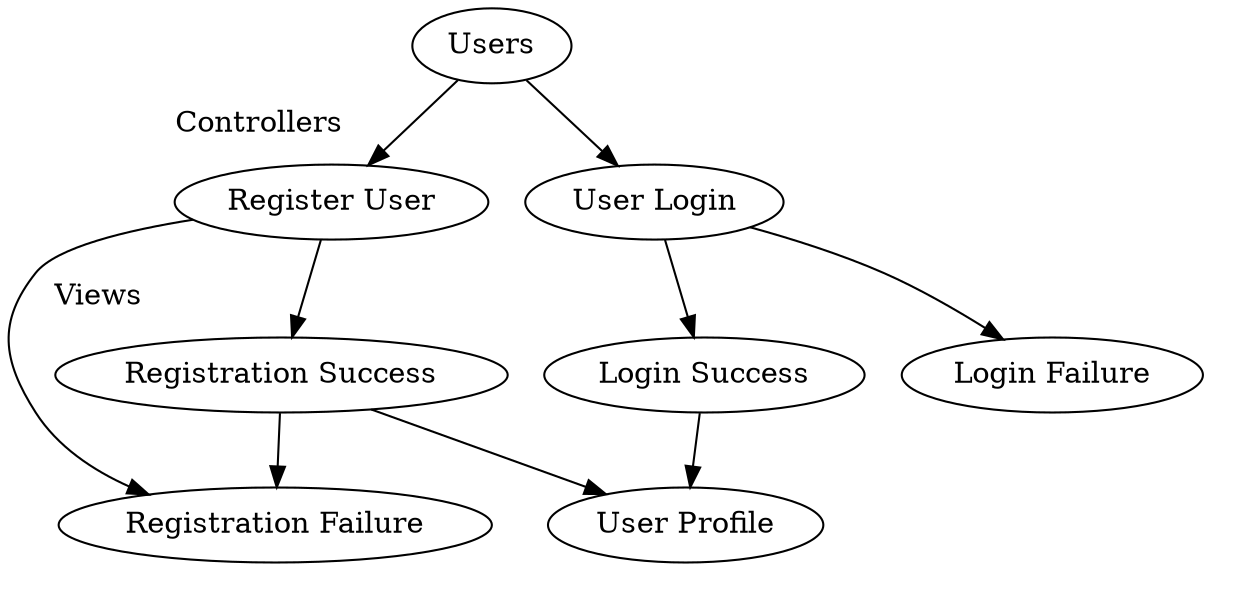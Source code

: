 digraph arcUsers {
  userModel[label="Users"];

  subgraph clusterUserCnts {
    label="Controllers";
    labeljust=l;
    color=none;

    registerUserCnt[label="Register User"];
    userLoginCnt[label="User Login"];
  }

  userModel->registerUserCnt;
  userModel->userLoginCnt;

  subgraph clusterUserViews {
    label="Views";
    labeljust=l;
    color=none;

    registerFailureView[label="Registration Failure"];
    registerPageView[label="Registration Success"];
    userProfileView[label="User Profile"];
    loginSuccessView[label="Login Success"];
    loginFailureView[label="Login Failure"];
  }

  registerUserCnt->registerFailureView;
  registerUserCnt->registerPageView;
  registerPageView->registerFailureView;
  registerPageView->userProfileView;
  loginSuccessView->userProfileView;
  userLoginCnt->loginFailureView;
  userLoginCnt->loginSuccessView;
}